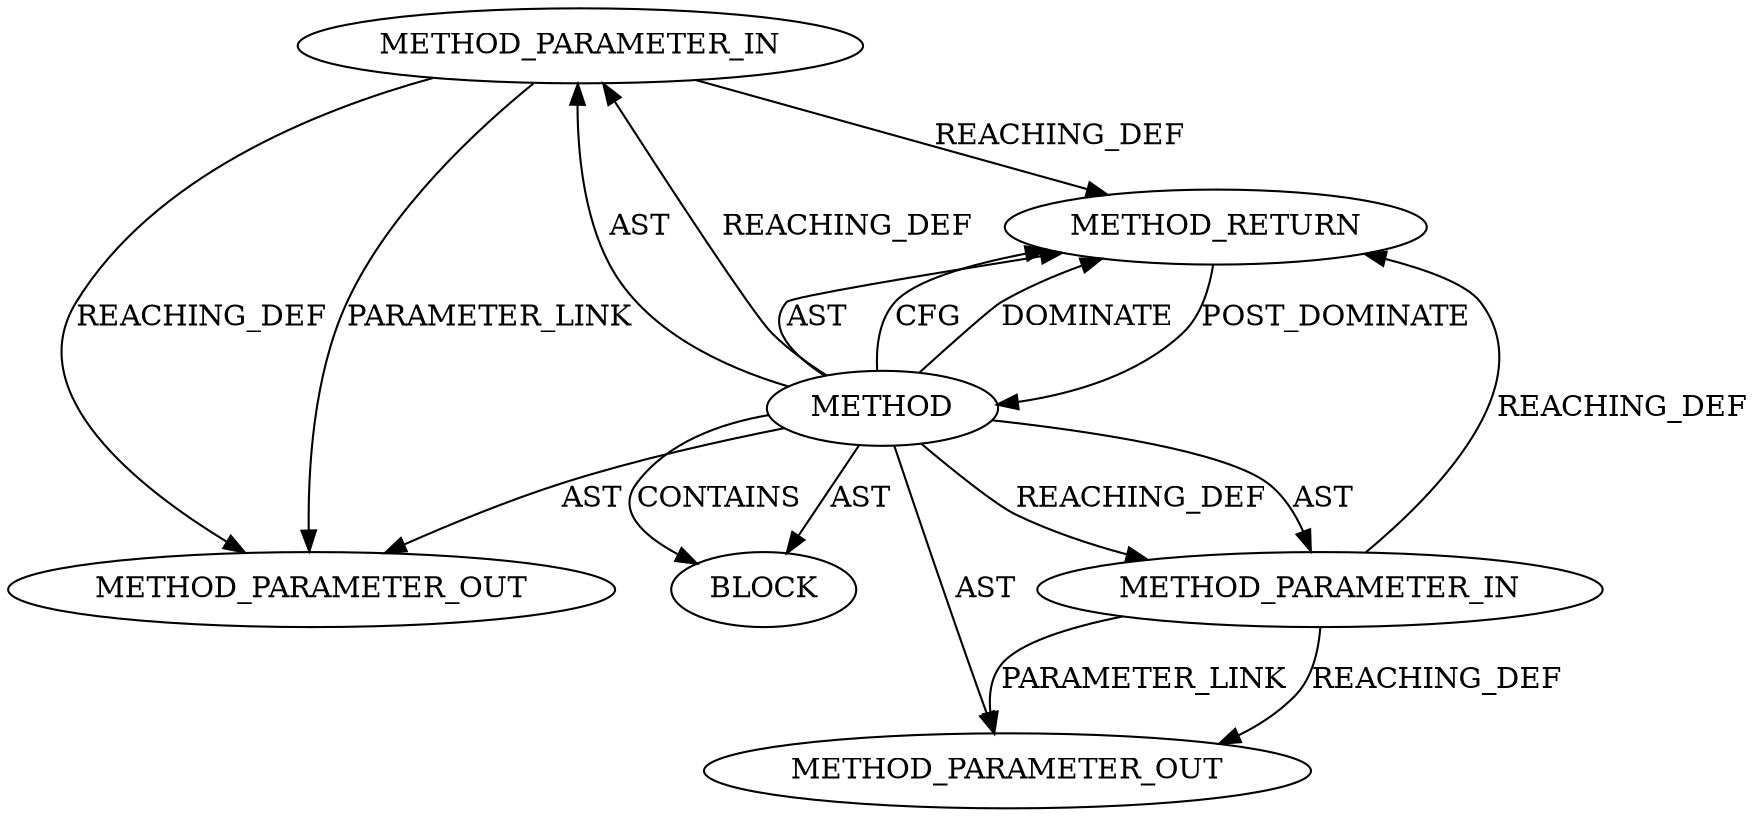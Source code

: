 digraph {
  912 [label=METHOD_PARAMETER_OUT ORDER=1 CODE="p1" IS_VARIADIC=false TYPE_FULL_NAME="ANY" EVALUATION_STRATEGY="BY_VALUE" INDEX=1 NAME="p1"]
  680 [label=METHOD_PARAMETER_IN ORDER=2 CODE="p2" IS_VARIADIC=false TYPE_FULL_NAME="ANY" EVALUATION_STRATEGY="BY_VALUE" INDEX=2 NAME="p2"]
  679 [label=METHOD_PARAMETER_IN ORDER=1 CODE="p1" IS_VARIADIC=false TYPE_FULL_NAME="ANY" EVALUATION_STRATEGY="BY_VALUE" INDEX=1 NAME="p1"]
  681 [label=BLOCK ORDER=1 ARGUMENT_INDEX=1 CODE="<empty>" TYPE_FULL_NAME="ANY"]
  678 [label=METHOD AST_PARENT_TYPE="NAMESPACE_BLOCK" AST_PARENT_FULL_NAME="<global>" ORDER=0 CODE="<empty>" FULL_NAME="<operator>.indirectFieldAccess" IS_EXTERNAL=true FILENAME="<empty>" SIGNATURE="" NAME="<operator>.indirectFieldAccess"]
  913 [label=METHOD_PARAMETER_OUT ORDER=2 CODE="p2" IS_VARIADIC=false TYPE_FULL_NAME="ANY" EVALUATION_STRATEGY="BY_VALUE" INDEX=2 NAME="p2"]
  682 [label=METHOD_RETURN ORDER=2 CODE="RET" TYPE_FULL_NAME="ANY" EVALUATION_STRATEGY="BY_VALUE"]
  678 -> 913 [label=AST ]
  682 -> 678 [label=POST_DOMINATE ]
  679 -> 912 [label=PARAMETER_LINK ]
  678 -> 680 [label=REACHING_DEF VARIABLE=""]
  678 -> 682 [label=AST ]
  680 -> 913 [label=REACHING_DEF VARIABLE="p2"]
  680 -> 913 [label=PARAMETER_LINK ]
  678 -> 682 [label=CFG ]
  678 -> 682 [label=DOMINATE ]
  679 -> 682 [label=REACHING_DEF VARIABLE="p1"]
  678 -> 679 [label=AST ]
  678 -> 912 [label=AST ]
  678 -> 680 [label=AST ]
  678 -> 681 [label=CONTAINS ]
  678 -> 681 [label=AST ]
  680 -> 682 [label=REACHING_DEF VARIABLE="p2"]
  679 -> 912 [label=REACHING_DEF VARIABLE="p1"]
  678 -> 679 [label=REACHING_DEF VARIABLE=""]
}
